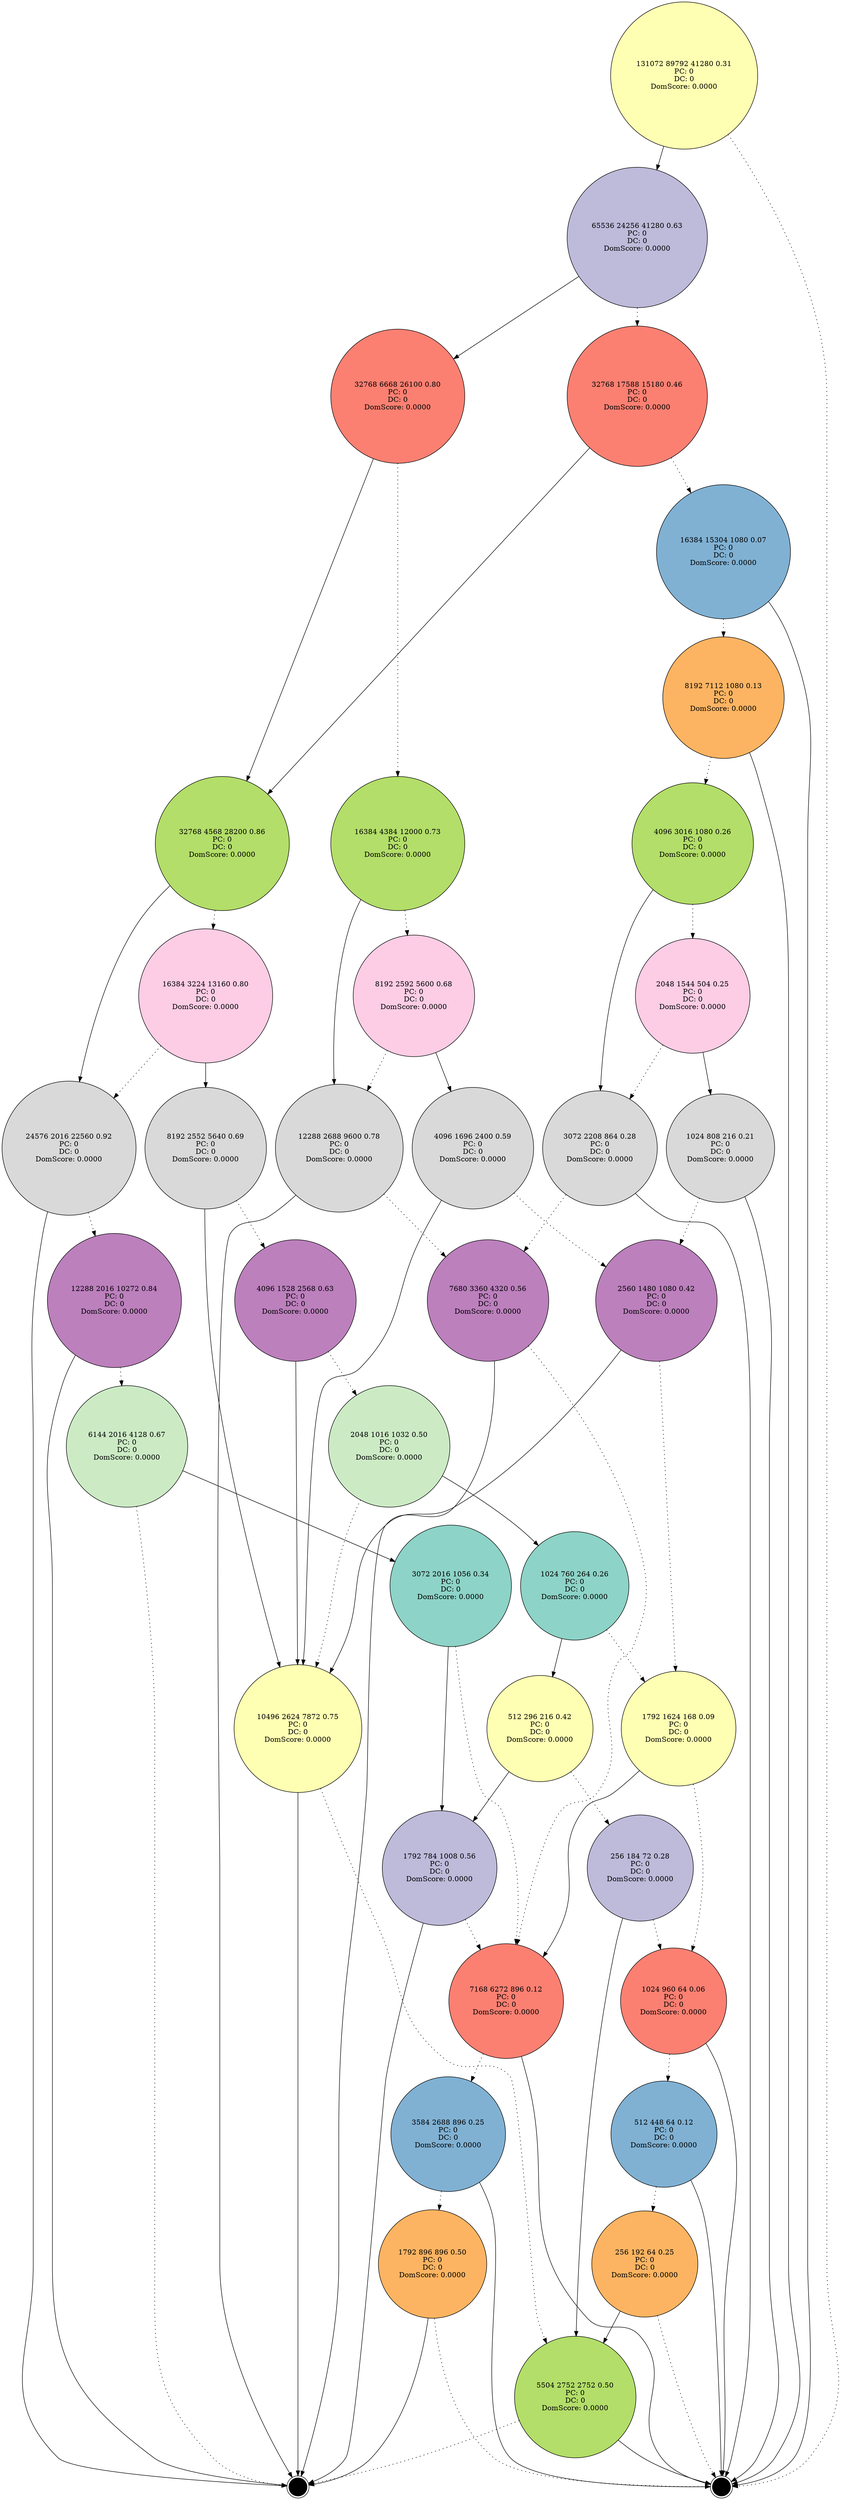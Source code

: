 digraph "" {
		node [colorscheme=set312,
		label="\N",
		shape=circle,
		style=filled
		];
{
graph [rank=same];
123243	[fillcolor=2, label="131072 89792 41280 0.31
PC: 0
DC: 0
DomScore: 0.0000", rank=1];
}
{
graph [rank=same];
123242	[fillcolor=3, label="65536 24256 41280 0.63
PC: 0
DC: 0
DomScore: 0.0000", rank=2];
}
{
graph [rank=same];
123234	[fillcolor=4, label="32768 6668 26100 0.80
PC: 0
DC: 0
DomScore: 0.0000", rank=3];
123241	[fillcolor=4, label="32768 17588 15180 0.46
PC: 0
DC: 0
DomScore: 0.0000", rank=3];
}
{
graph [rank=same];
123240	[fillcolor=5, label="16384 15304 1080 0.07
PC: 0
DC: 0
DomScore: 0.0000", rank=4];
}
{
graph [rank=same];
123239	[fillcolor=6, label="8192 7112 1080 0.13
PC: 0
DC: 0
DomScore: 0.0000", rank=5];
}
{
graph [rank=same];
123233	[fillcolor=7, label="16384 4384 12000 0.73
PC: 0
DC: 0
DomScore: 0.0000", rank=6];
123238	[fillcolor=7, label="4096 3016 1080 0.26
PC: 0
DC: 0
DomScore: 0.0000", rank=6];
123227	[fillcolor=7, label="32768 4568 28200 0.86
PC: 0
DC: 0
DomScore: 0.0000", rank=6];
}
{
graph [rank=same];
123237	[fillcolor=8, label="2048 1544 504 0.25
PC: 0
DC: 0
DomScore: 0.0000", rank=7];
123226	[fillcolor=8, label="16384 3224 13160 0.80
PC: 0
DC: 0
DomScore: 0.0000", rank=7];
123232	[fillcolor=8, label="8192 2592 5600 0.68
PC: 0
DC: 0
DomScore: 0.0000", rank=7];
}
{
graph [rank=same];
123229	[fillcolor=9, label="12288 2688 9600 0.78
PC: 0
DC: 0
DomScore: 0.0000", rank=8];
123225	[fillcolor=9, label="8192 2552 5640 0.69
PC: 0
DC: 0
DomScore: 0.0000", rank=8];
123213	[fillcolor=9, label="24576 2016 22560 0.92
PC: 0
DC: 0
DomScore: 0.0000", rank=8];
123236	[fillcolor=9, label="1024 808 216 0.21
PC: 0
DC: 0
DomScore: 0.0000", rank=8];
123231	[fillcolor=9, label="4096 1696 2400 0.59
PC: 0
DC: 0
DomScore: 0.0000", rank=8];
123235	[fillcolor=9, label="3072 2208 864 0.28
PC: 0
DC: 0
DomScore: 0.0000", rank=8];
}
{
graph [rank=same];
123230	[fillcolor=10, label="2560 1480 1080 0.42
PC: 0
DC: 0
DomScore: 0.0000", rank=9];
123224	[fillcolor=10, label="4096 1528 2568 0.63
PC: 0
DC: 0
DomScore: 0.0000", rank=9];
123212	[fillcolor=10, label="12288 2016 10272 0.84
PC: 0
DC: 0
DomScore: 0.0000", rank=9];
123228	[fillcolor=10, label="7680 3360 4320 0.56
PC: 0
DC: 0
DomScore: 0.0000", rank=9];
}
{
graph [rank=same];
123223	[fillcolor=11, label="2048 1016 1032 0.50
PC: 0
DC: 0
DomScore: 0.0000", rank=10];
123211	[fillcolor=11, label="6144 2016 4128 0.67
PC: 0
DC: 0
DomScore: 0.0000", rank=10];
}
{
graph [rank=same];
123222	[fillcolor=1, label="1024 760 264 0.26
PC: 0
DC: 0
DomScore: 0.0000", rank=11];
123210	[fillcolor=1, label="3072 2016 1056 0.34
PC: 0
DC: 0
DomScore: 0.0000", rank=11];
}
{
graph [rank=same];
123221	[fillcolor=2, label="1792 1624 168 0.09
PC: 0
DC: 0
DomScore: 0.0000", rank=12];
123215	[fillcolor=2, label="10496 2624 7872 0.75
PC: 0
DC: 0
DomScore: 0.0000", rank=12];
123220	[fillcolor=2, label="512 296 216 0.42
PC: 0
DC: 0
DomScore: 0.0000", rank=12];
}
{
graph [rank=same];
123219	[fillcolor=3, label="256 184 72 0.28
PC: 0
DC: 0
DomScore: 0.0000", rank=13];
123209	[fillcolor=3, label="1792 784 1008 0.56
PC: 0
DC: 0
DomScore: 0.0000", rank=13];
}
{
graph [rank=same];
123218	[fillcolor=4, label="1024 960 64 0.06
PC: 0
DC: 0
DomScore: 0.0000", rank=14];
123208	[fillcolor=4, label="7168 6272 896 0.12
PC: 0
DC: 0
DomScore: 0.0000", rank=14];
}
{
graph [rank=same];
123217	[fillcolor=5, label="512 448 64 0.12
PC: 0
DC: 0
DomScore: 0.0000", rank=15];
123207	[fillcolor=5, label="3584 2688 896 0.25
PC: 0
DC: 0
DomScore: 0.0000", rank=15];
}
{
graph [rank=same];
123216	[fillcolor=6, label="256 192 64 0.25
PC: 0
DC: 0
DomScore: 0.0000", rank=16];
123206	[fillcolor=6, label="1792 896 896 0.50
PC: 0
DC: 0
DomScore: 0.0000", rank=16];
}
{
graph [rank=same];
123214	[fillcolor=7, label="5504 2752 2752 0.50
PC: 0
DC: 0
DomScore: 0.0000", rank=17];
}
0	 [fillcolor=White, label=F, rank=None, shape=doublecircle];
1	 [fillcolor=White, label=T, rank=None, shape=doublecircle];
123207 -> 123206 		[style=dotted];
123207 -> 0
123227 -> 123226 		[style=dotted];
123227 -> 123213
123206 -> 0 		[style=dotted];
123206 -> 1
123241 -> 123240 		[style=dotted];
123241 -> 123227
123235 -> 123228 		[style=dotted];
123235 -> 0
123232 -> 123229 		[style=dotted];
123232 -> 123231
123228 -> 123208 		[style=dotted];
123228 -> 1
123210 -> 123208 		[style=dotted];
123210 -> 123209
123243 -> 0 		[style=dotted];
123243 -> 123242
123217 -> 123216 		[style=dotted];
123217 -> 0
123231 -> 123230 		[style=dotted];
123231 -> 123215
123211 -> 1 		[style=dotted];
123211 -> 123210
123209 -> 123208 		[style=dotted];
123209 -> 1
123240 -> 123239 		[style=dotted];
123240 -> 0
123226 -> 123213 		[style=dotted];
123226 -> 123225
123220 -> 123219 		[style=dotted];
123220 -> 123209
123212 -> 123211 		[style=dotted];
123212 -> 1
123234 -> 123233 		[style=dotted];
123234 -> 123227
123208 -> 123207 		[style=dotted];
123208 -> 0
123237 -> 123235 		[style=dotted];
123237 -> 123236
123218 -> 123217 		[style=dotted];
123218 -> 0
123239 -> 123238 		[style=dotted];
123239 -> 0
123236 -> 123230 		[style=dotted];
123236 -> 0
123213 -> 123212 		[style=dotted];
123213 -> 1
123219 -> 123218 		[style=dotted];
123219 -> 123214
123224 -> 123223 		[style=dotted];
123224 -> 123215
123223 -> 123215 		[style=dotted];
123223 -> 123222
123216 -> 0 		[style=dotted];
123216 -> 123214
123230 -> 123221 		[style=dotted];
123230 -> 123215
123215 -> 123214 		[style=dotted];
123215 -> 1
123214 -> 1 		[style=dotted];
123214 -> 0
123242 -> 123241 		[style=dotted];
123242 -> 123234
123225 -> 123224 		[style=dotted];
123225 -> 123215
123222 -> 123221 		[style=dotted];
123222 -> 123220
123238 -> 123237 		[style=dotted];
123238 -> 123235
123233 -> 123232 		[style=dotted];
123233 -> 123229
123229 -> 123228 		[style=dotted];
123229 -> 1
123221 -> 123218 		[style=dotted];
123221 -> 123208
}